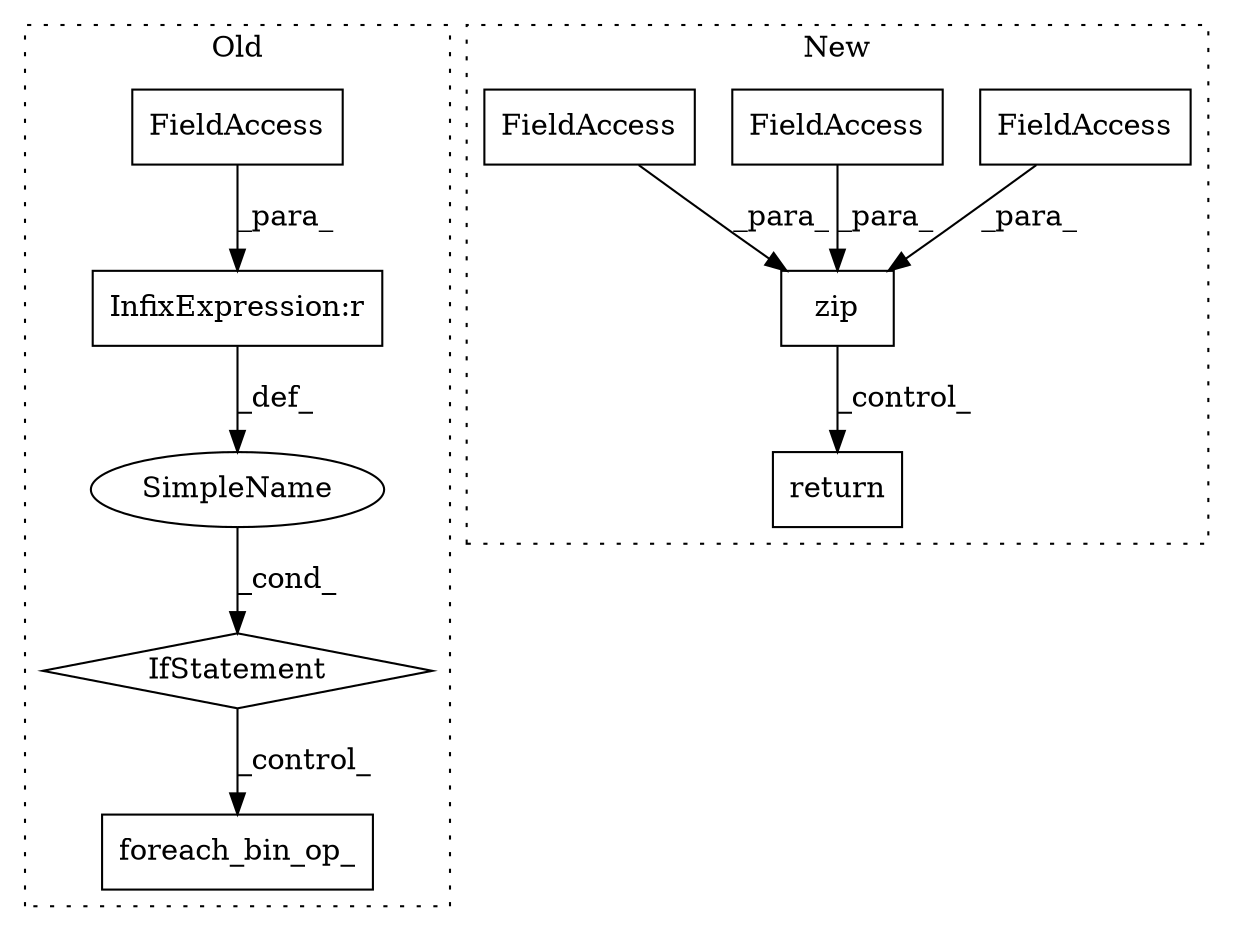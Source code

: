 digraph G {
subgraph cluster0 {
1 [label="foreach_bin_op_" a="32" s="24426,24457" l="16,1" shape="box"];
6 [label="IfStatement" a="25" s="24328,24412" l="4,2" shape="diamond"];
7 [label="SimpleName" a="42" s="" l="" shape="ellipse"];
8 [label="InfixExpression:r" a="27" s="24402" l="4" shape="box"];
9 [label="FieldAccess" a="22" s="24386" l="16" shape="box"];
label = "Old";
style="dotted";
}
subgraph cluster1 {
2 [label="zip" a="32" s="22732,22797" l="4,1" shape="box"];
3 [label="FieldAccess" a="22" s="22736" l="20" shape="box"];
4 [label="FieldAccess" a="22" s="22757" l="21" shape="box"];
5 [label="FieldAccess" a="22" s="22779" l="18" shape="box"];
10 [label="return" a="41" s="24949" l="7" shape="box"];
label = "New";
style="dotted";
}
2 -> 10 [label="_control_"];
3 -> 2 [label="_para_"];
4 -> 2 [label="_para_"];
5 -> 2 [label="_para_"];
6 -> 1 [label="_control_"];
7 -> 6 [label="_cond_"];
8 -> 7 [label="_def_"];
9 -> 8 [label="_para_"];
}